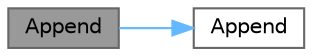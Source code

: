 digraph "Append"
{
 // INTERACTIVE_SVG=YES
 // LATEX_PDF_SIZE
  bgcolor="transparent";
  edge [fontname=Helvetica,fontsize=10,labelfontname=Helvetica,labelfontsize=10];
  node [fontname=Helvetica,fontsize=10,shape=box,height=0.2,width=0.4];
  rankdir="LR";
  Node1 [id="Node000001",label="Append",height=0.2,width=0.4,color="gray40", fillcolor="grey60", style="filled", fontcolor="black",tooltip="Append an Array of handled types to the KeyGen."];
  Node1 -> Node2 [id="edge1_Node000001_Node000002",color="steelblue1",style="solid",tooltip=" "];
  Node2 [id="Node000002",label="Append",height=0.2,width=0.4,color="grey40", fillcolor="white", style="filled",URL="$d7/dd8/ShaderKeyGenerator_8h.html#a5181252f7d91bc7b78eeb643782f44d1",tooltip="Append an ArrayView of handled types to the KeyGen."];
}
